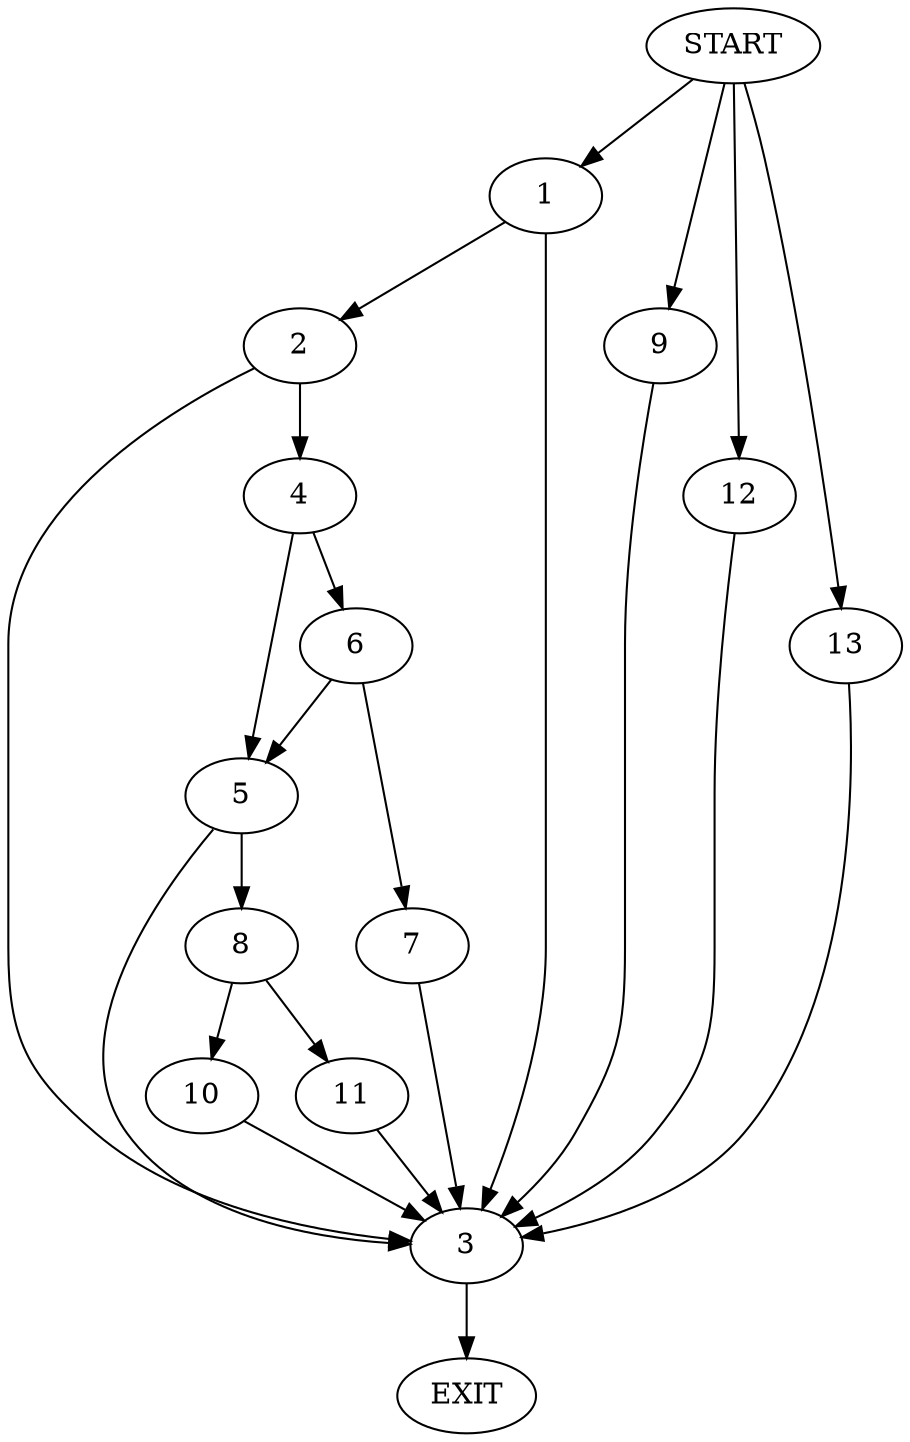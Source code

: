 digraph {
0 [label="START"]
14 [label="EXIT"]
0 -> 1
1 -> 2
1 -> 3
3 -> 14
2 -> 4
2 -> 3
4 -> 5
4 -> 6
6 -> 5
6 -> 7
5 -> 8
5 -> 3
7 -> 3
0 -> 9
9 -> 3
8 -> 10
8 -> 11
10 -> 3
11 -> 3
0 -> 12
12 -> 3
0 -> 13
13 -> 3
}
